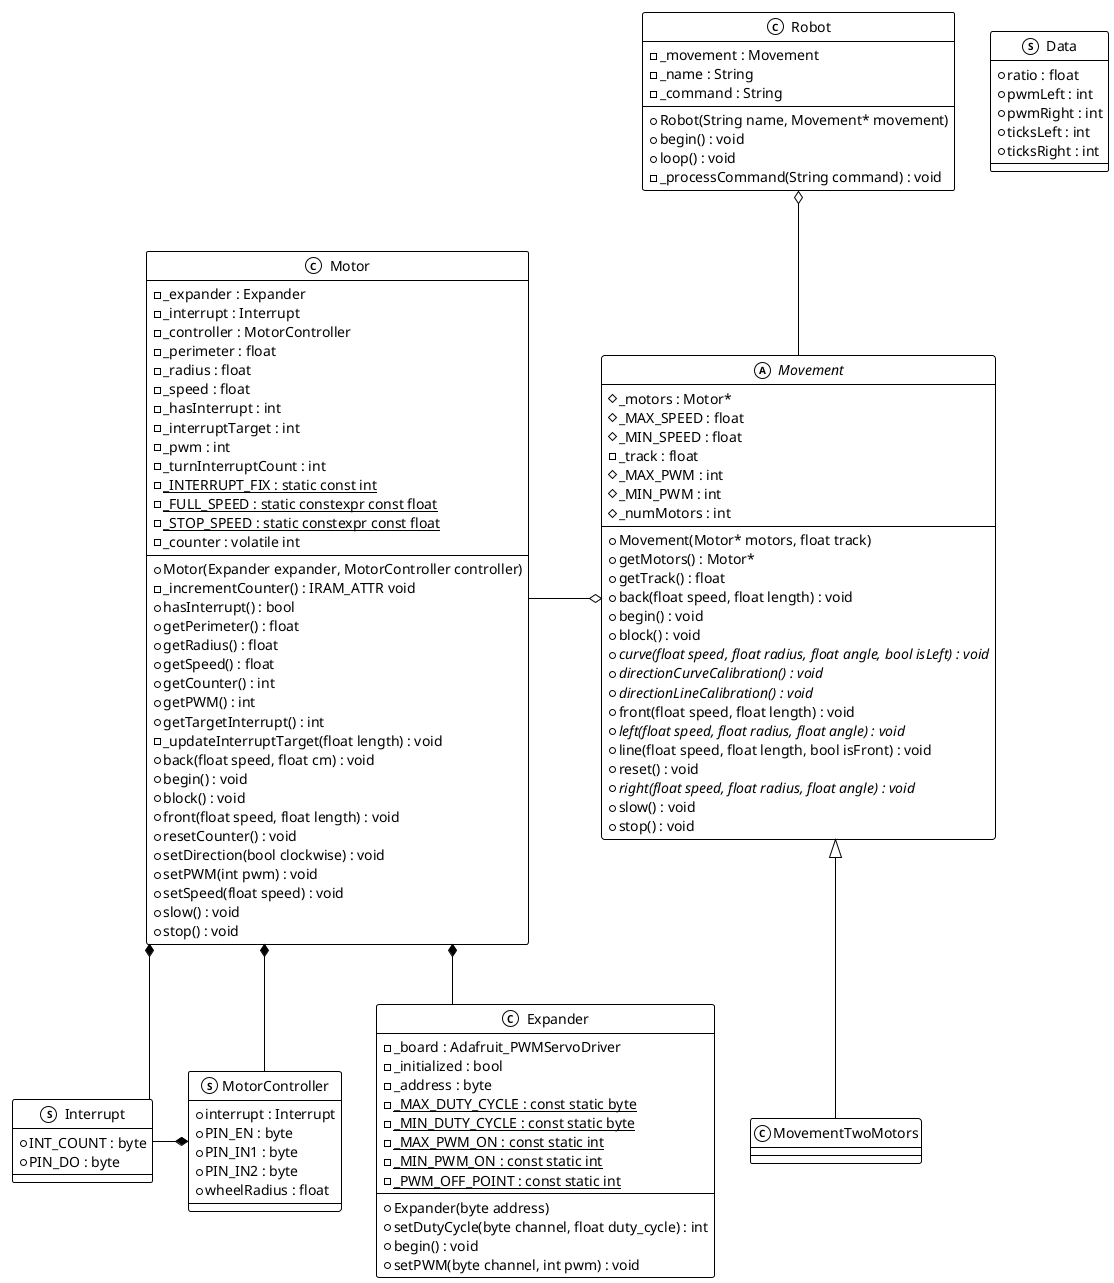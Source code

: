 @startuml Diagrama de classes
!theme mono

skinparam linetype ortho

/' Objects '/
class Expander {
	+Expander(byte address)
	-_board : Adafruit_PWMServoDriver
	-_initialized : bool
	-_address : byte
	-{static} _MAX_DUTY_CYCLE : const static byte
	-{static} _MIN_DUTY_CYCLE : const static byte
	-{static} _MAX_PWM_ON : const static int
	-{static} _MIN_PWM_ON : const static int
	-{static} _PWM_OFF_POINT : const static int
	+setDutyCycle(byte channel, float duty_cycle) : int
	+begin() : void
	+setPWM(byte channel, int pwm) : void
}


struct Data {
	+ratio : float
	+pwmLeft : int
	+pwmRight : int
	+ticksLeft : int
	+ticksRight : int
}

class Motor {
	+Motor(Expander expander, MotorController controller)
	-_expander : Expander
	-_incrementCounter() : IRAM_ATTR void
	-_interrupt : Interrupt
	-_controller : MotorController
	+hasInterrupt() : bool
	-_perimeter : float
	-_radius : float
	-_speed : float
	+getPerimeter() : float
	+getRadius() : float
	+getSpeed() : float
	-_hasInterrupt : int
	-_interruptTarget : int
	-_pwm : int
	-_turnInterruptCount : int
	+getCounter() : int
	+getPWM() : int
	+getTargetInterrupt() : int
	-{static} _INTERRUPT_FIX : static const int
	-{static} _FULL_SPEED : static constexpr const float
	-{static} _STOP_SPEED : static constexpr const float
	-_updateInterruptTarget(float length) : void
	+back(float speed, float cm) : void
	+begin() : void
	+block() : void
	+front(float speed, float length) : void
	+resetCounter() : void
	+setDirection(bool clockwise) : void
	+setPWM(int pwm) : void
	+setSpeed(float speed) : void
	+slow() : void
	+stop() : void
	-_counter : volatile int
}


abstract class Movement {
	+Movement(Motor* motors, float track)
	#_motors : Motor*
	+getMotors() : Motor*
	#_MAX_SPEED : float
	#_MIN_SPEED : float
	-_track : float
	+getTrack() : float
	#_MAX_PWM : int
	#_MIN_PWM : int
	#_numMotors : int
	+back(float speed, float length) : void
	+begin() : void
	+block() : void
	+{abstract} curve(float speed, float radius, float angle, bool isLeft) : void
	+{abstract} directionCurveCalibration() : void
	+{abstract} directionLineCalibration() : void
	+front(float speed, float length) : void
	+{abstract} left(float speed, float radius, float angle) : void
	+line(float speed, float length, bool isFront) : void
	+reset() : void
	+{abstract} right(float speed, float radius, float angle) : void
	+slow() : void
	+stop() : void
}

class Robot {
    +Robot(String name, Movement* movement)

    -_movement : Movement
    -_name : String
    -_command : String

    +begin() : void
    +loop() : void
    -_processCommand(String command) : void
}

class MovementTwoMotors extends Movement {

}




struct Interrupt {
	+INT_COUNT : byte
	+PIN_DO : byte
}


struct MotorController {
	+interrupt : Interrupt
	+PIN_EN : byte
	+PIN_IN1 : byte
	+PIN_IN2 : byte
	+wheelRadius : float
}

/' Aggregation relationships '/
.Motor *-- .Expander
.Motor *-- .Interrupt
.Motor *-- .MotorController
.MotorController *-left- .Interrupt
.Movement o-left- .Motor
.Robot o-- .Movement

@enduml
